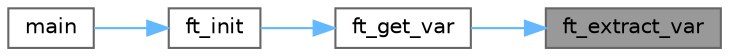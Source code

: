 digraph "ft_extract_var"
{
 // LATEX_PDF_SIZE
  bgcolor="transparent";
  edge [fontname=Helvetica,fontsize=10,labelfontname=Helvetica,labelfontsize=10];
  node [fontname=Helvetica,fontsize=10,shape=box,height=0.2,width=0.4];
  rankdir="RL";
  Node1 [id="Node000001",label="ft_extract_var",height=0.2,width=0.4,color="gray40", fillcolor="grey60", style="filled", fontcolor="black",tooltip=" "];
  Node1 -> Node2 [id="edge1_Node000001_Node000002",dir="back",color="steelblue1",style="solid",tooltip=" "];
  Node2 [id="Node000002",label="ft_get_var",height=0.2,width=0.4,color="grey40", fillcolor="white", style="filled",URL="$group__env__get.html#gabfc48f0f69e58321053149c82def705e",tooltip=" "];
  Node2 -> Node3 [id="edge2_Node000002_Node000003",dir="back",color="steelblue1",style="solid",tooltip=" "];
  Node3 [id="Node000003",label="ft_init",height=0.2,width=0.4,color="grey40", fillcolor="white", style="filled",URL="$group__init.html#gabdb2fd607199d7f814010936ed338371",tooltip="Initialize minishell."];
  Node3 -> Node4 [id="edge3_Node000003_Node000004",dir="back",color="steelblue1",style="solid",tooltip=" "];
  Node4 [id="Node000004",label="main",height=0.2,width=0.4,color="grey40", fillcolor="white", style="filled",URL="$group__main.html#ga647f21a28344e1d9c643f4115516d7c9",tooltip="Minishell main function."];
}
